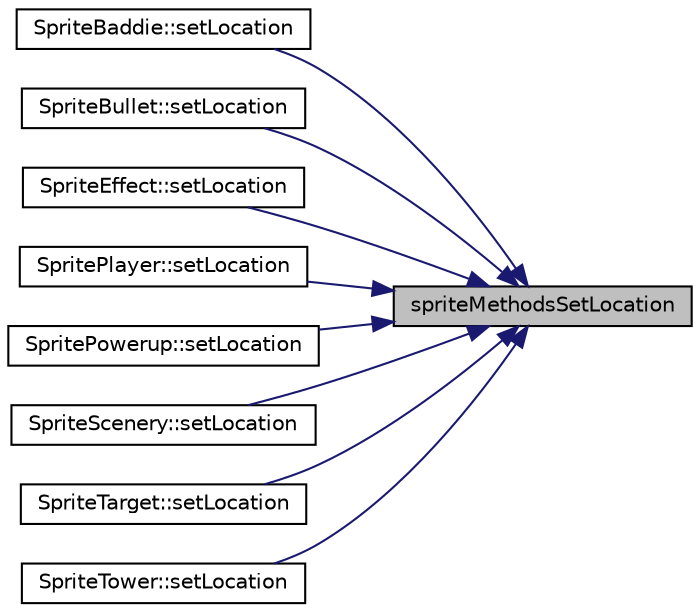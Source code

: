 digraph "spriteMethodsSetLocation"
{
 // LATEX_PDF_SIZE
  edge [fontname="Helvetica",fontsize="10",labelfontname="Helvetica",labelfontsize="10"];
  node [fontname="Helvetica",fontsize="10",shape=record];
  rankdir="RL";
  Node1 [label="spriteMethodsSetLocation",height=0.2,width=0.4,color="black", fillcolor="grey75", style="filled", fontcolor="black",tooltip=" "];
  Node1 -> Node2 [dir="back",color="midnightblue",fontsize="10",style="solid",fontname="Helvetica"];
  Node2 [label="SpriteBaddie::setLocation",height=0.2,width=0.4,color="black", fillcolor="white", style="filled",URL="$class_sprite_baddie.html#a006300e43e9b3aa5775f19d84c1d31a6",tooltip=" "];
  Node1 -> Node3 [dir="back",color="midnightblue",fontsize="10",style="solid",fontname="Helvetica"];
  Node3 [label="SpriteBullet::setLocation",height=0.2,width=0.4,color="black", fillcolor="white", style="filled",URL="$class_sprite_bullet.html#a84e90619402b19f80c9809ccb5e9908c",tooltip=" "];
  Node1 -> Node4 [dir="back",color="midnightblue",fontsize="10",style="solid",fontname="Helvetica"];
  Node4 [label="SpriteEffect::setLocation",height=0.2,width=0.4,color="black", fillcolor="white", style="filled",URL="$class_sprite_effect.html#aad637e10ac6339699c178e78a6a1360f",tooltip=" "];
  Node1 -> Node5 [dir="back",color="midnightblue",fontsize="10",style="solid",fontname="Helvetica"];
  Node5 [label="SpritePlayer::setLocation",height=0.2,width=0.4,color="black", fillcolor="white", style="filled",URL="$class_sprite_player.html#a9e218695e70795a566fdefb1bd2c1ccd",tooltip=" "];
  Node1 -> Node6 [dir="back",color="midnightblue",fontsize="10",style="solid",fontname="Helvetica"];
  Node6 [label="SpritePowerup::setLocation",height=0.2,width=0.4,color="black", fillcolor="white", style="filled",URL="$class_sprite_powerup.html#af26500fa1cf1c51a25a54fd228308215",tooltip=" "];
  Node1 -> Node7 [dir="back",color="midnightblue",fontsize="10",style="solid",fontname="Helvetica"];
  Node7 [label="SpriteScenery::setLocation",height=0.2,width=0.4,color="black", fillcolor="white", style="filled",URL="$class_sprite_scenery.html#a1dd4d5b2255537e34c41b0f4ab9e2573",tooltip=" "];
  Node1 -> Node8 [dir="back",color="midnightblue",fontsize="10",style="solid",fontname="Helvetica"];
  Node8 [label="SpriteTarget::setLocation",height=0.2,width=0.4,color="black", fillcolor="white", style="filled",URL="$class_sprite_target.html#a56e0b78a226137e4cb83ea240c9436b9",tooltip=" "];
  Node1 -> Node9 [dir="back",color="midnightblue",fontsize="10",style="solid",fontname="Helvetica"];
  Node9 [label="SpriteTower::setLocation",height=0.2,width=0.4,color="black", fillcolor="white", style="filled",URL="$class_sprite_tower.html#a1ee8b6a8e9370243b0ec9e1e1cb5ce5f",tooltip=" "];
}
